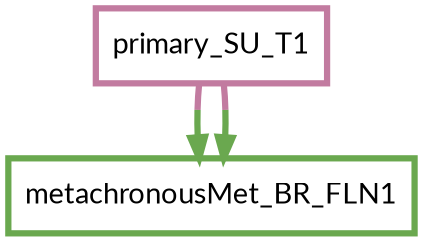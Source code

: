 digraph  {
dpi=600;size=3.5;
metachronousMet_BR_FLN1 [color="#6aa84fff", fillcolor=white, fontname=Lato, penwidth="3.0", shape=box];
primary_SU_T1 [color="#c27ba0ff", fillcolor=white, fontname=Lato, penwidth="3.0", shape=box];
primary_SU_T1 -> metachronousMet_BR_FLN1  [color="#c27ba0ff;0.5:#6aa84fff", key=0, penwidth=3];
primary_SU_T1 -> metachronousMet_BR_FLN1  [color="#c27ba0ff;0.5:#6aa84fff", key=1, penwidth=3];
}
